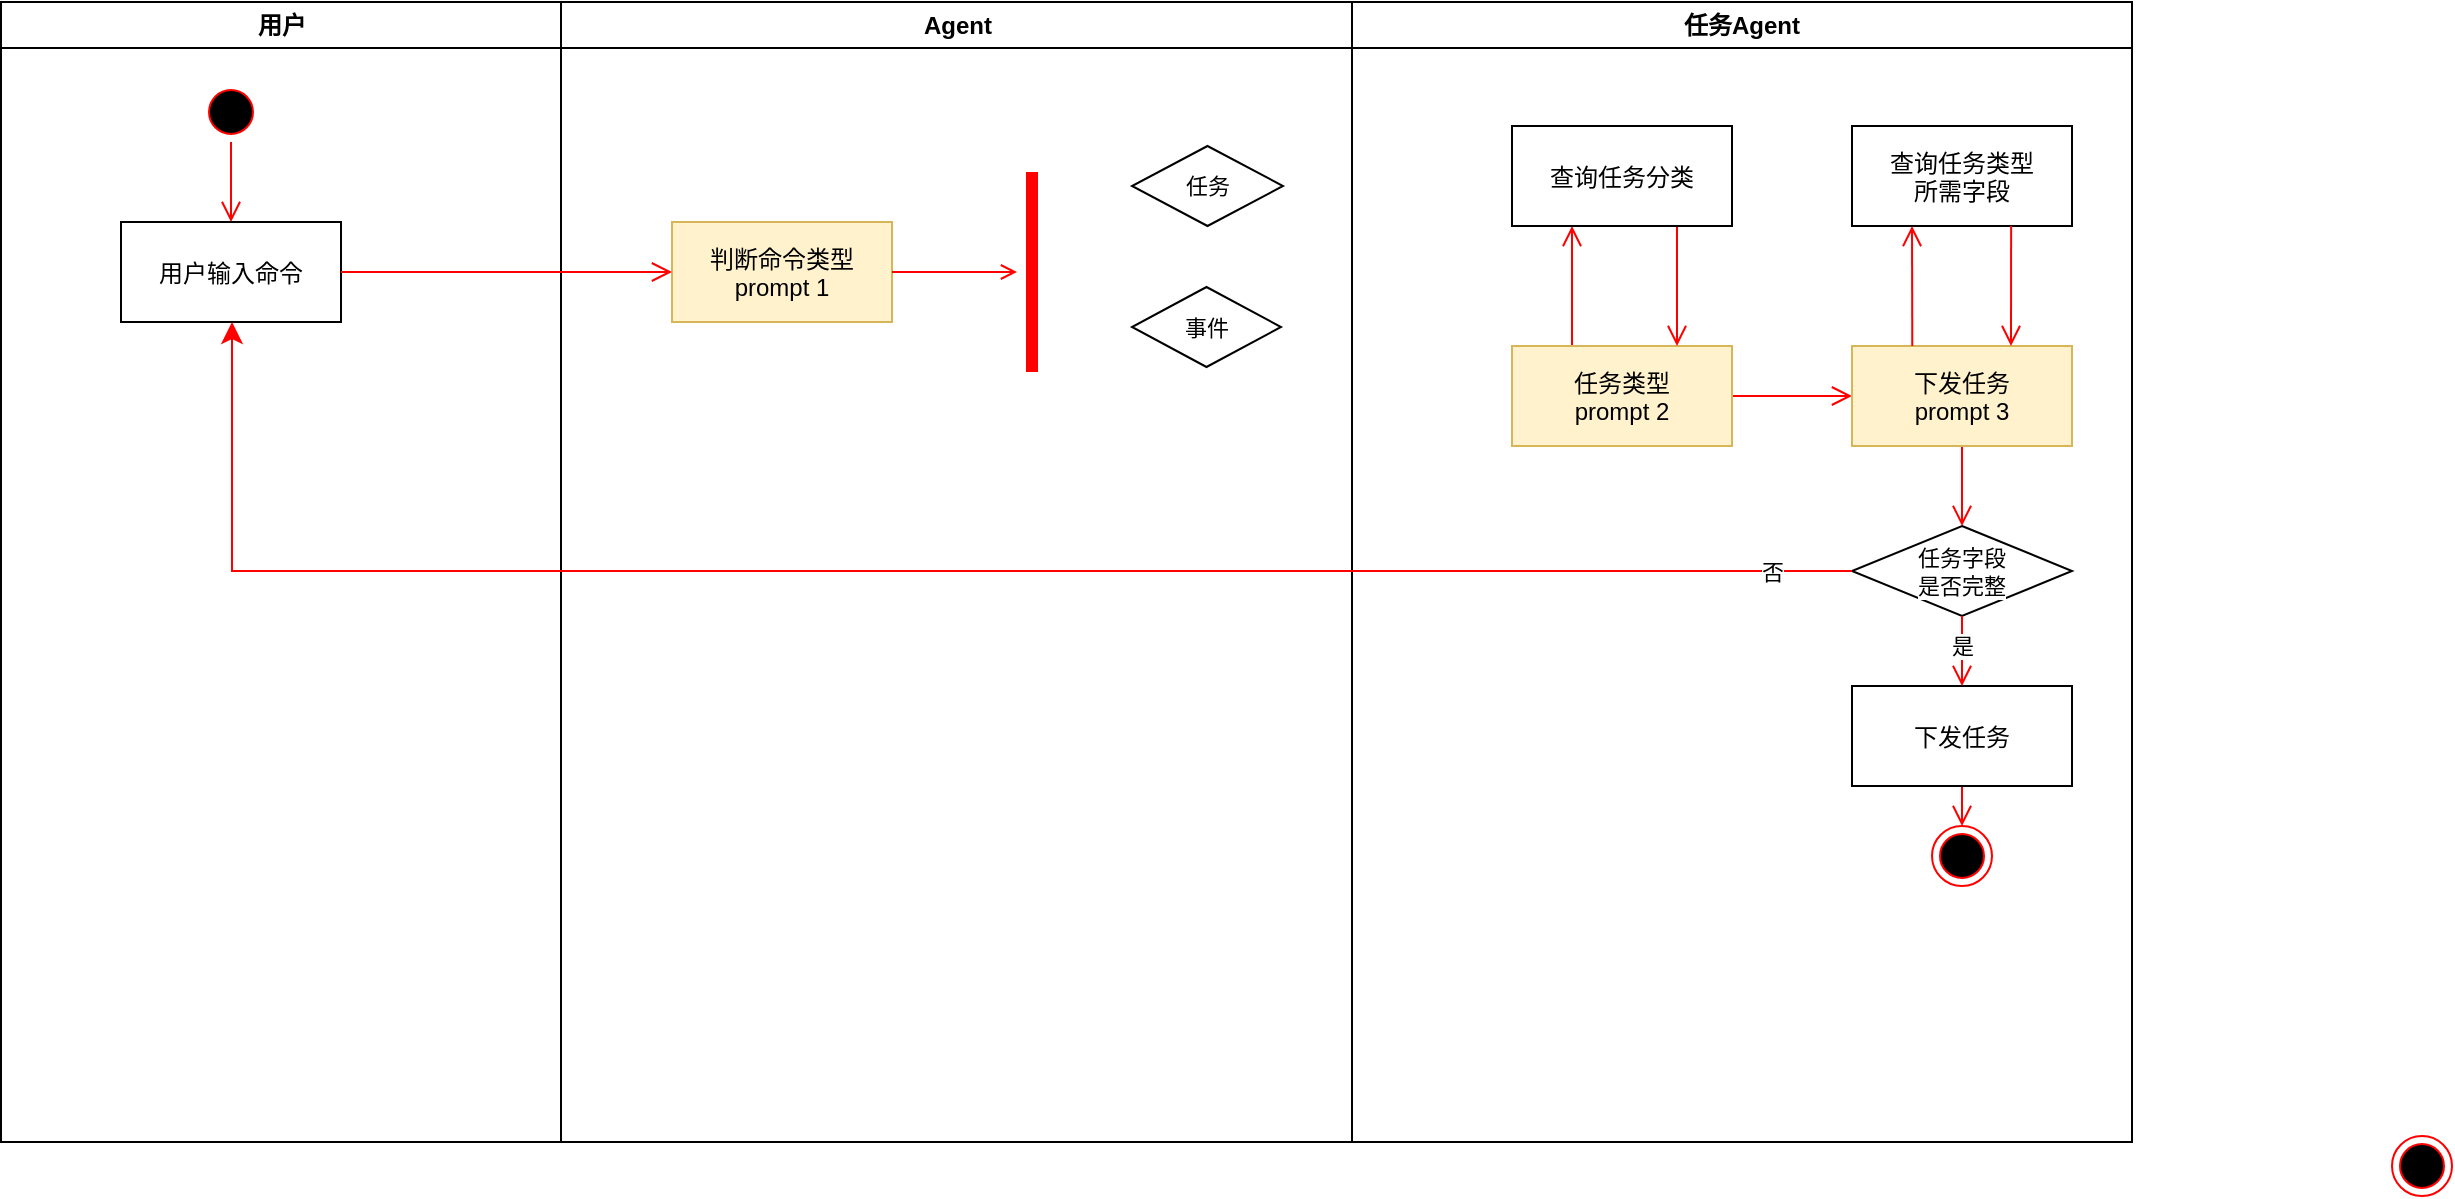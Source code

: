 <mxfile version="23.1.5" type="github">
  <diagram name="Page-1" id="e7e014a7-5840-1c2e-5031-d8a46d1fe8dd">
    <mxGraphModel dx="1434" dy="909" grid="1" gridSize="10" guides="1" tooltips="1" connect="1" arrows="1" fold="1" page="1" pageScale="1" pageWidth="1169" pageHeight="826" background="none" math="0" shadow="0">
      <root>
        <mxCell id="0" />
        <mxCell id="1" parent="0" />
        <mxCell id="2" value="用户" style="swimlane;whiteSpace=wrap" parent="1" vertex="1">
          <mxGeometry x="164.5" y="128" width="280" height="570" as="geometry" />
        </mxCell>
        <mxCell id="5" value="" style="ellipse;shape=startState;fillColor=#000000;strokeColor=#ff0000;" parent="2" vertex="1">
          <mxGeometry x="100" y="40" width="30" height="30" as="geometry" />
        </mxCell>
        <mxCell id="6" value="" style="edgeStyle=elbowEdgeStyle;elbow=horizontal;verticalAlign=bottom;endArrow=open;endSize=8;strokeColor=#FF0000;endFill=1;rounded=0" parent="2" source="5" target="7" edge="1">
          <mxGeometry x="100" y="40" as="geometry">
            <mxPoint x="115" y="110" as="targetPoint" />
          </mxGeometry>
        </mxCell>
        <mxCell id="7" value="用户输入命令" style="" parent="2" vertex="1">
          <mxGeometry x="60" y="110" width="110" height="50" as="geometry" />
        </mxCell>
        <mxCell id="3" value="Agent" style="swimlane;whiteSpace=wrap" parent="1" vertex="1">
          <mxGeometry x="444.5" y="128" width="395.5" height="570" as="geometry">
            <mxRectangle x="444.5" y="128" width="90" height="30" as="alternateBounds" />
          </mxGeometry>
        </mxCell>
        <mxCell id="15" value="判断命令类型&#xa;prompt 1" style="fillColor=#fff2cc;strokeColor=#d6b656;" parent="3" vertex="1">
          <mxGeometry x="55.5" y="110" width="110" height="50" as="geometry" />
        </mxCell>
        <mxCell id="17" value="" style="endArrow=open;strokeColor=#FF0000;endFill=1;rounded=0" parent="3" source="15" target="25" edge="1">
          <mxGeometry relative="1" as="geometry">
            <mxPoint x="75" y="220" as="targetPoint" />
          </mxGeometry>
        </mxCell>
        <mxCell id="25" value="" style="shape=line;strokeWidth=6;strokeColor=#ff0000;rotation=90;" parent="3" vertex="1">
          <mxGeometry x="185.5" y="127.5" width="100" height="15" as="geometry" />
        </mxCell>
        <mxCell id="tW41cjAI2kDG5QVRajdH-48" value="任务" style="rhombus;whiteSpace=wrap;html=1;fontFamily=Helvetica;fontSize=11;fontColor=default;labelBackgroundColor=default;" vertex="1" parent="3">
          <mxGeometry x="285.5" y="72" width="75.5" height="40" as="geometry" />
        </mxCell>
        <mxCell id="tW41cjAI2kDG5QVRajdH-49" value="事件" style="rhombus;whiteSpace=wrap;html=1;fontFamily=Helvetica;fontSize=11;fontColor=default;labelBackgroundColor=default;" vertex="1" parent="3">
          <mxGeometry x="285.5" y="142.5" width="74.5" height="40" as="geometry" />
        </mxCell>
        <mxCell id="4" value="任务Agent" style="swimlane;whiteSpace=wrap" parent="1" vertex="1">
          <mxGeometry x="840" y="128" width="390" height="570" as="geometry" />
        </mxCell>
        <mxCell id="38" value="" style="ellipse;shape=endState;fillColor=#000000;strokeColor=#ff0000" parent="4" vertex="1">
          <mxGeometry x="290" y="412" width="30" height="30" as="geometry" />
        </mxCell>
        <mxCell id="tW41cjAI2kDG5QVRajdH-55" style="edgeStyle=elbowEdgeStyle;rounded=0;orthogonalLoop=1;jettySize=auto;elbow=horizontal;html=1;exitX=0.5;exitY=0;exitDx=0;exitDy=0;entryX=0.5;entryY=1;entryDx=0;entryDy=0;strokeColor=#FF0000;align=center;verticalAlign=bottom;fontFamily=Helvetica;fontSize=11;fontColor=default;labelBackgroundColor=default;endArrow=open;endFill=1;endSize=8;" edge="1" parent="4">
          <mxGeometry relative="1" as="geometry">
            <mxPoint x="110" y="172" as="sourcePoint" />
            <mxPoint x="110" y="112" as="targetPoint" />
          </mxGeometry>
        </mxCell>
        <mxCell id="tW41cjAI2kDG5QVRajdH-76" style="edgeStyle=elbowEdgeStyle;rounded=0;orthogonalLoop=1;jettySize=auto;elbow=horizontal;html=1;exitX=1;exitY=0.5;exitDx=0;exitDy=0;strokeColor=#FF0000;align=center;verticalAlign=bottom;fontFamily=Helvetica;fontSize=11;fontColor=default;labelBackgroundColor=default;endArrow=open;endFill=1;endSize=8;" edge="1" parent="4" source="18" target="tW41cjAI2kDG5QVRajdH-71">
          <mxGeometry relative="1" as="geometry" />
        </mxCell>
        <mxCell id="18" value="任务类型&#xa;prompt 2" style="fillColor=#fff2cc;strokeColor=#d6b656;" parent="4" vertex="1">
          <mxGeometry x="80" y="172" width="110" height="50" as="geometry" />
        </mxCell>
        <mxCell id="tW41cjAI2kDG5QVRajdH-56" style="edgeStyle=elbowEdgeStyle;rounded=0;orthogonalLoop=1;jettySize=auto;elbow=horizontal;html=1;exitX=0.75;exitY=1;exitDx=0;exitDy=0;entryX=0.75;entryY=0;entryDx=0;entryDy=0;strokeColor=#FF0000;align=center;verticalAlign=bottom;fontFamily=Helvetica;fontSize=11;fontColor=default;labelBackgroundColor=default;endArrow=open;endFill=1;endSize=8;" edge="1" parent="4" source="tW41cjAI2kDG5QVRajdH-51" target="18">
          <mxGeometry relative="1" as="geometry" />
        </mxCell>
        <mxCell id="tW41cjAI2kDG5QVRajdH-51" value="查询任务分类" style="" vertex="1" parent="4">
          <mxGeometry x="80" y="62" width="110" height="50" as="geometry" />
        </mxCell>
        <mxCell id="tW41cjAI2kDG5QVRajdH-78" style="edgeStyle=elbowEdgeStyle;rounded=0;orthogonalLoop=1;jettySize=auto;elbow=horizontal;html=1;exitX=0.5;exitY=1;exitDx=0;exitDy=0;entryX=0.5;entryY=0;entryDx=0;entryDy=0;strokeColor=#FF0000;align=center;verticalAlign=bottom;fontFamily=Helvetica;fontSize=11;fontColor=default;labelBackgroundColor=default;endArrow=open;endFill=1;endSize=8;" edge="1" parent="4" source="tW41cjAI2kDG5QVRajdH-41" target="38">
          <mxGeometry relative="1" as="geometry" />
        </mxCell>
        <mxCell id="tW41cjAI2kDG5QVRajdH-57" value="任务字段&lt;br&gt;是否完整" style="rhombus;whiteSpace=wrap;html=1;fontFamily=Helvetica;fontSize=11;fontColor=default;labelBackgroundColor=default;" vertex="1" parent="4">
          <mxGeometry x="250" y="262" width="110" height="45" as="geometry" />
        </mxCell>
        <mxCell id="tW41cjAI2kDG5QVRajdH-77" style="edgeStyle=elbowEdgeStyle;rounded=0;orthogonalLoop=1;jettySize=auto;elbow=horizontal;html=1;exitX=0.5;exitY=1;exitDx=0;exitDy=0;entryX=0.5;entryY=0;entryDx=0;entryDy=0;strokeColor=#FF0000;align=center;verticalAlign=bottom;fontFamily=Helvetica;fontSize=11;fontColor=default;labelBackgroundColor=default;endArrow=open;endFill=1;endSize=8;" edge="1" parent="4" source="tW41cjAI2kDG5QVRajdH-71" target="tW41cjAI2kDG5QVRajdH-57">
          <mxGeometry relative="1" as="geometry" />
        </mxCell>
        <mxCell id="tW41cjAI2kDG5QVRajdH-71" value="下发任务&#xa;prompt 3" style="fillColor=#fff2cc;strokeColor=#d6b656;" vertex="1" parent="4">
          <mxGeometry x="250" y="172" width="110" height="50" as="geometry" />
        </mxCell>
        <mxCell id="tW41cjAI2kDG5QVRajdH-72" value="查询任务类型&#xa;所需字段" style="" vertex="1" parent="4">
          <mxGeometry x="250" y="62" width="110" height="50" as="geometry" />
        </mxCell>
        <mxCell id="tW41cjAI2kDG5QVRajdH-73" style="edgeStyle=elbowEdgeStyle;rounded=0;orthogonalLoop=1;jettySize=auto;elbow=horizontal;html=1;exitX=0.5;exitY=0;exitDx=0;exitDy=0;entryX=0.5;entryY=1;entryDx=0;entryDy=0;strokeColor=#FF0000;align=center;verticalAlign=bottom;fontFamily=Helvetica;fontSize=11;fontColor=default;labelBackgroundColor=default;endArrow=open;endFill=1;endSize=8;" edge="1" parent="4">
          <mxGeometry relative="1" as="geometry">
            <mxPoint x="280.15" y="172" as="sourcePoint" />
            <mxPoint x="280.15" y="112" as="targetPoint" />
          </mxGeometry>
        </mxCell>
        <mxCell id="tW41cjAI2kDG5QVRajdH-74" style="edgeStyle=elbowEdgeStyle;rounded=0;orthogonalLoop=1;jettySize=auto;elbow=horizontal;html=1;exitX=0.75;exitY=1;exitDx=0;exitDy=0;entryX=0.75;entryY=0;entryDx=0;entryDy=0;strokeColor=#FF0000;align=center;verticalAlign=bottom;fontFamily=Helvetica;fontSize=11;fontColor=default;labelBackgroundColor=default;endArrow=open;endFill=1;endSize=8;" edge="1" parent="4">
          <mxGeometry relative="1" as="geometry">
            <mxPoint x="329.56" y="112" as="sourcePoint" />
            <mxPoint x="329.56" y="172" as="targetPoint" />
          </mxGeometry>
        </mxCell>
        <mxCell id="tW41cjAI2kDG5QVRajdH-41" value="下发任务" style="" vertex="1" parent="4">
          <mxGeometry x="250" y="342" width="110" height="50" as="geometry" />
        </mxCell>
        <mxCell id="tW41cjAI2kDG5QVRajdH-79" value="" style="edgeStyle=elbowEdgeStyle;rounded=0;orthogonalLoop=1;jettySize=auto;elbow=horizontal;html=1;exitX=0.5;exitY=1;exitDx=0;exitDy=0;entryX=0.5;entryY=0;entryDx=0;entryDy=0;strokeColor=#FF0000;align=center;verticalAlign=bottom;fontFamily=Helvetica;fontSize=11;fontColor=default;labelBackgroundColor=default;endArrow=open;endFill=1;endSize=8;" edge="1" parent="4" source="tW41cjAI2kDG5QVRajdH-57" target="tW41cjAI2kDG5QVRajdH-41">
          <mxGeometry relative="1" as="geometry">
            <mxPoint x="1145" y="435" as="sourcePoint" />
            <mxPoint x="1145" y="520" as="targetPoint" />
          </mxGeometry>
        </mxCell>
        <mxCell id="tW41cjAI2kDG5QVRajdH-83" value="是" style="edgeLabel;html=1;align=center;verticalAlign=middle;resizable=0;points=[];fontFamily=Helvetica;fontSize=11;fontColor=default;labelBackgroundColor=default;" vertex="1" connectable="0" parent="tW41cjAI2kDG5QVRajdH-79">
          <mxGeometry x="-0.385" relative="1" as="geometry">
            <mxPoint y="4" as="offset" />
          </mxGeometry>
        </mxCell>
        <mxCell id="tW41cjAI2kDG5QVRajdH-42" value="" style="ellipse;shape=endState;fillColor=#000000;strokeColor=#ff0000" vertex="1" parent="1">
          <mxGeometry x="1360" y="695" width="30" height="30" as="geometry" />
        </mxCell>
        <mxCell id="tW41cjAI2kDG5QVRajdH-46" style="edgeStyle=elbowEdgeStyle;rounded=0;orthogonalLoop=1;jettySize=auto;html=1;exitX=1;exitY=0.5;exitDx=0;exitDy=0;entryX=0;entryY=0.5;entryDx=0;entryDy=0;strokeColor=#FF0000;align=center;verticalAlign=bottom;fontFamily=Helvetica;fontSize=11;fontColor=default;labelBackgroundColor=default;elbow=horizontal;endArrow=open;endFill=1;endSize=8;" edge="1" parent="1" source="7" target="15">
          <mxGeometry relative="1" as="geometry" />
        </mxCell>
        <mxCell id="tW41cjAI2kDG5QVRajdH-81" value="" style="endArrow=classic;html=1;rounded=0;strokeColor=#FF0000;align=center;verticalAlign=bottom;fontFamily=Helvetica;fontSize=11;fontColor=default;labelBackgroundColor=default;edgeStyle=elbowEdgeStyle;elbow=horizontal;endSize=8;exitX=0;exitY=0.5;exitDx=0;exitDy=0;entryX=0.5;entryY=1;entryDx=0;entryDy=0;" edge="1" parent="1" source="tW41cjAI2kDG5QVRajdH-57" target="7">
          <mxGeometry width="50" height="50" relative="1" as="geometry">
            <mxPoint x="700" y="460" as="sourcePoint" />
            <mxPoint x="750" y="410" as="targetPoint" />
            <Array as="points">
              <mxPoint x="280" y="400" />
            </Array>
          </mxGeometry>
        </mxCell>
        <mxCell id="tW41cjAI2kDG5QVRajdH-82" value="否" style="edgeLabel;html=1;align=center;verticalAlign=middle;resizable=0;points=[];fontFamily=Helvetica;fontSize=11;fontColor=default;labelBackgroundColor=default;" vertex="1" connectable="0" parent="tW41cjAI2kDG5QVRajdH-81">
          <mxGeometry x="-0.886" y="2" relative="1" as="geometry">
            <mxPoint x="13" y="-2" as="offset" />
          </mxGeometry>
        </mxCell>
      </root>
    </mxGraphModel>
  </diagram>
</mxfile>
